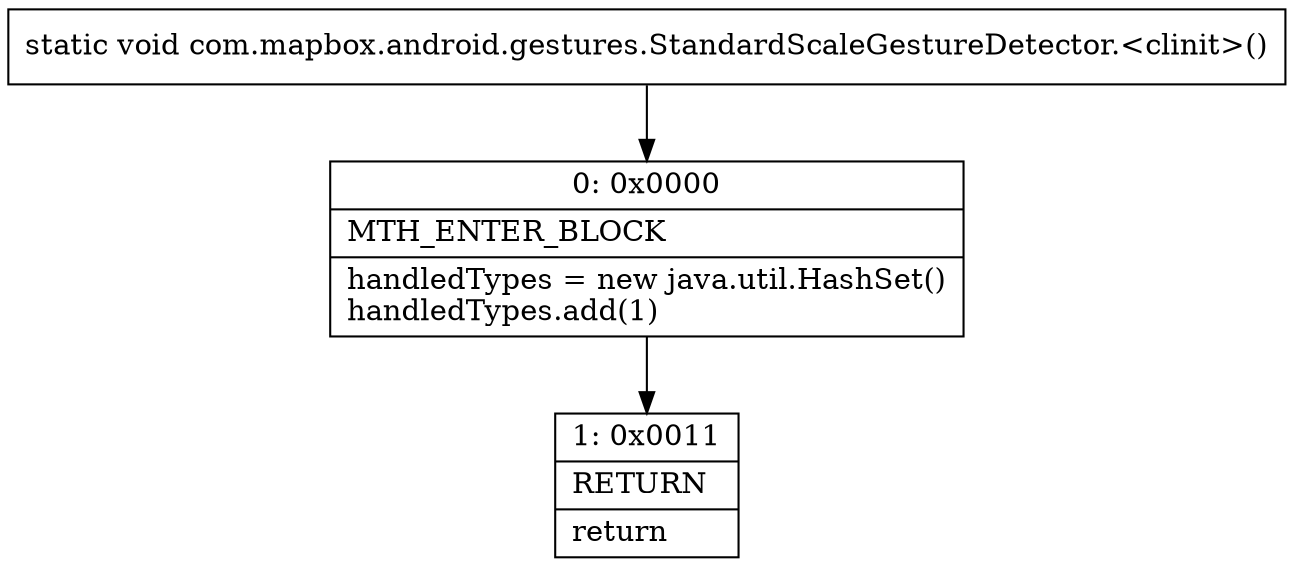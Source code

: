 digraph "CFG forcom.mapbox.android.gestures.StandardScaleGestureDetector.\<clinit\>()V" {
Node_0 [shape=record,label="{0\:\ 0x0000|MTH_ENTER_BLOCK\l|handledTypes = new java.util.HashSet()\lhandledTypes.add(1)\l}"];
Node_1 [shape=record,label="{1\:\ 0x0011|RETURN\l|return\l}"];
MethodNode[shape=record,label="{static void com.mapbox.android.gestures.StandardScaleGestureDetector.\<clinit\>() }"];
MethodNode -> Node_0;
Node_0 -> Node_1;
}

